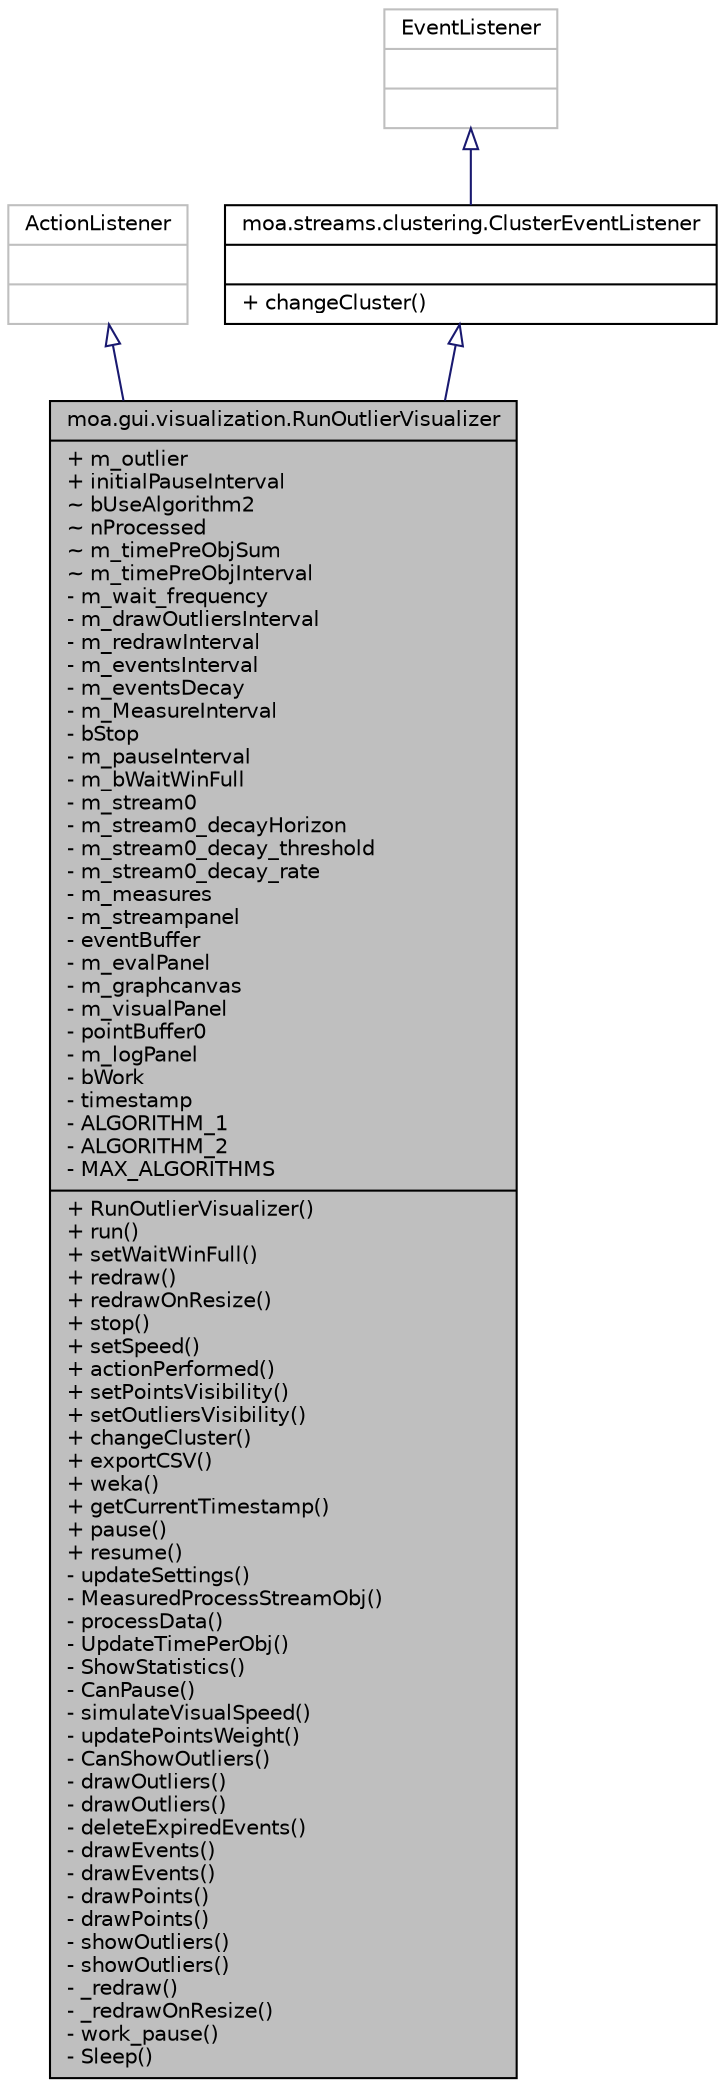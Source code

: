 digraph G
{
  edge [fontname="Helvetica",fontsize="10",labelfontname="Helvetica",labelfontsize="10"];
  node [fontname="Helvetica",fontsize="10",shape=record];
  Node1 [label="{moa.gui.visualization.RunOutlierVisualizer\n|+ m_outlier\l+ initialPauseInterval\l~ bUseAlgorithm2\l~ nProcessed\l~ m_timePreObjSum\l~ m_timePreObjInterval\l- m_wait_frequency\l- m_drawOutliersInterval\l- m_redrawInterval\l- m_eventsInterval\l- m_eventsDecay\l- m_MeasureInterval\l- bStop\l- m_pauseInterval\l- m_bWaitWinFull\l- m_stream0\l- m_stream0_decayHorizon\l- m_stream0_decay_threshold\l- m_stream0_decay_rate\l- m_measures\l- m_streampanel\l- eventBuffer\l- m_evalPanel\l- m_graphcanvas\l- m_visualPanel\l- pointBuffer0\l- m_logPanel\l- bWork\l- timestamp\l- ALGORITHM_1\l- ALGORITHM_2\l- MAX_ALGORITHMS\l|+ RunOutlierVisualizer()\l+ run()\l+ setWaitWinFull()\l+ redraw()\l+ redrawOnResize()\l+ stop()\l+ setSpeed()\l+ actionPerformed()\l+ setPointsVisibility()\l+ setOutliersVisibility()\l+ changeCluster()\l+ exportCSV()\l+ weka()\l+ getCurrentTimestamp()\l+ pause()\l+ resume()\l- updateSettings()\l- MeasuredProcessStreamObj()\l- processData()\l- UpdateTimePerObj()\l- ShowStatistics()\l- CanPause()\l- simulateVisualSpeed()\l- updatePointsWeight()\l- CanShowOutliers()\l- drawOutliers()\l- drawOutliers()\l- deleteExpiredEvents()\l- drawEvents()\l- drawEvents()\l- drawPoints()\l- drawPoints()\l- showOutliers()\l- showOutliers()\l- _redraw()\l- _redrawOnResize()\l- work_pause()\l- Sleep()\l}",height=0.2,width=0.4,color="black", fillcolor="grey75", style="filled" fontcolor="black"];
  Node2 -> Node1 [dir=back,color="midnightblue",fontsize="10",style="solid",arrowtail="empty",fontname="Helvetica"];
  Node2 [label="{ActionListener\n||}",height=0.2,width=0.4,color="grey75", fillcolor="white", style="filled"];
  Node3 -> Node1 [dir=back,color="midnightblue",fontsize="10",style="solid",arrowtail="empty",fontname="Helvetica"];
  Node3 [label="{moa.streams.clustering.ClusterEventListener\n||+ changeCluster()\l}",height=0.2,width=0.4,color="black", fillcolor="white", style="filled",URL="$interfacemoa_1_1streams_1_1clustering_1_1ClusterEventListener.html"];
  Node4 -> Node3 [dir=back,color="midnightblue",fontsize="10",style="solid",arrowtail="empty",fontname="Helvetica"];
  Node4 [label="{EventListener\n||}",height=0.2,width=0.4,color="grey75", fillcolor="white", style="filled"];
}

